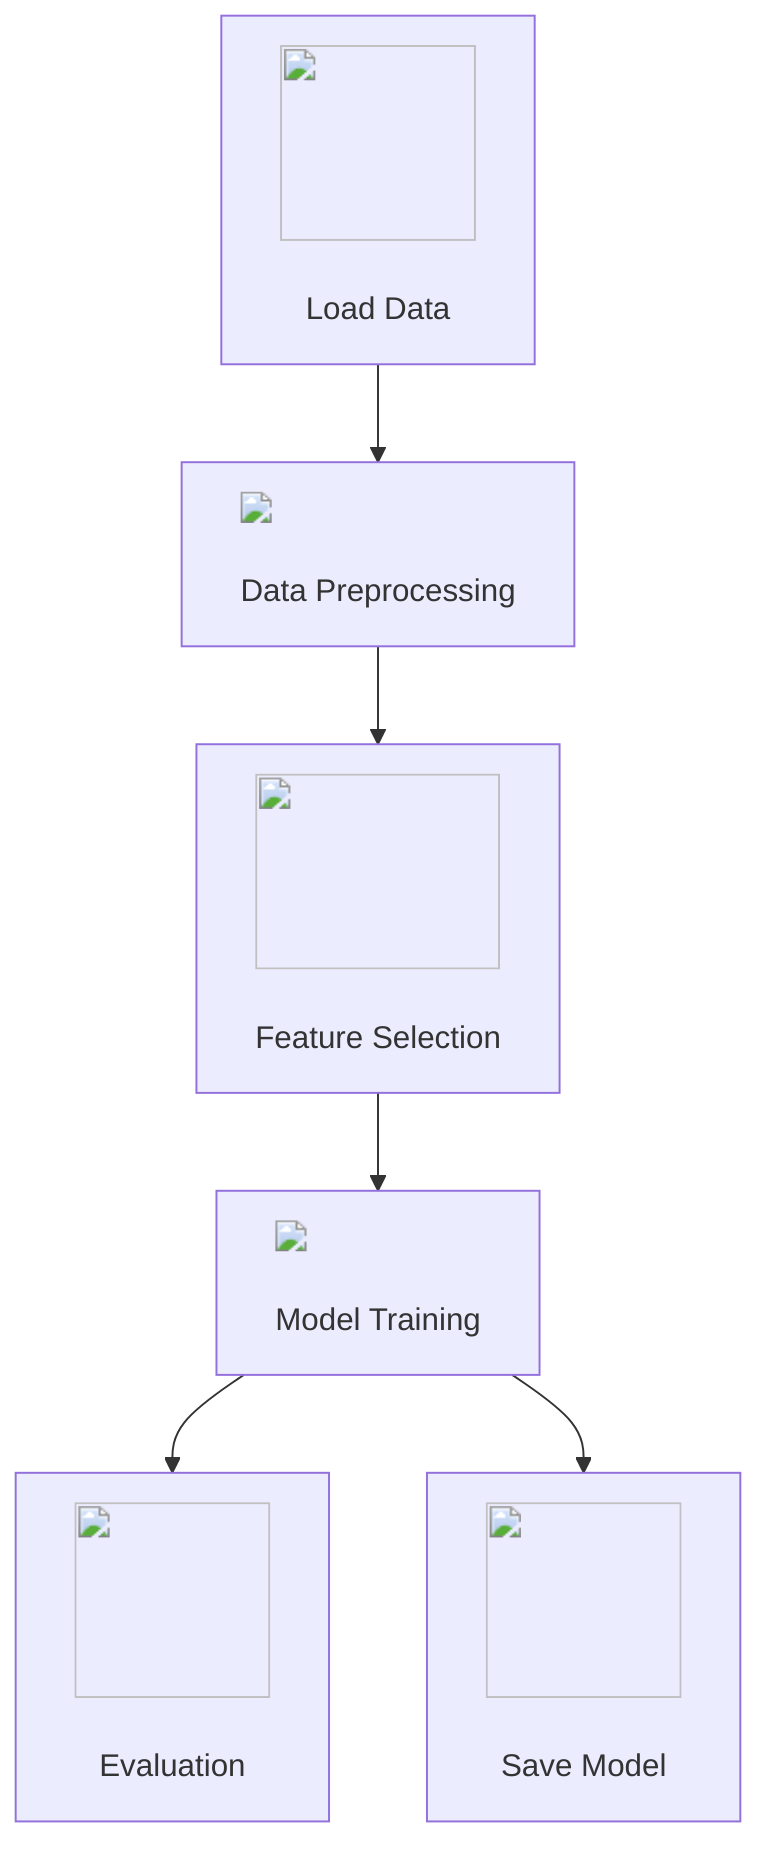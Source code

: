 graph TD
    A["<img src='icons/database.svg' width=100 height=100/> <br/> Load Data"] --> B["<img src='dummy_plots/scatter_plot_template.svg'/> <br/> Data Preprocessing"]
    B --> C["<img src='icons/table.svg' width=100 height=100/> <br/> Feature Selection"]
    C --> D["<img src='dummy_plots/lineplot_template.svg'/> <br/> Model Training"]
    D --> H["<img src='icons/brain.svg' width=100 height=100/> <br/> Evaluation"]
    D --> E["<img src='icons/file.svg' width=100 height=100/> <br/> Save Model"]